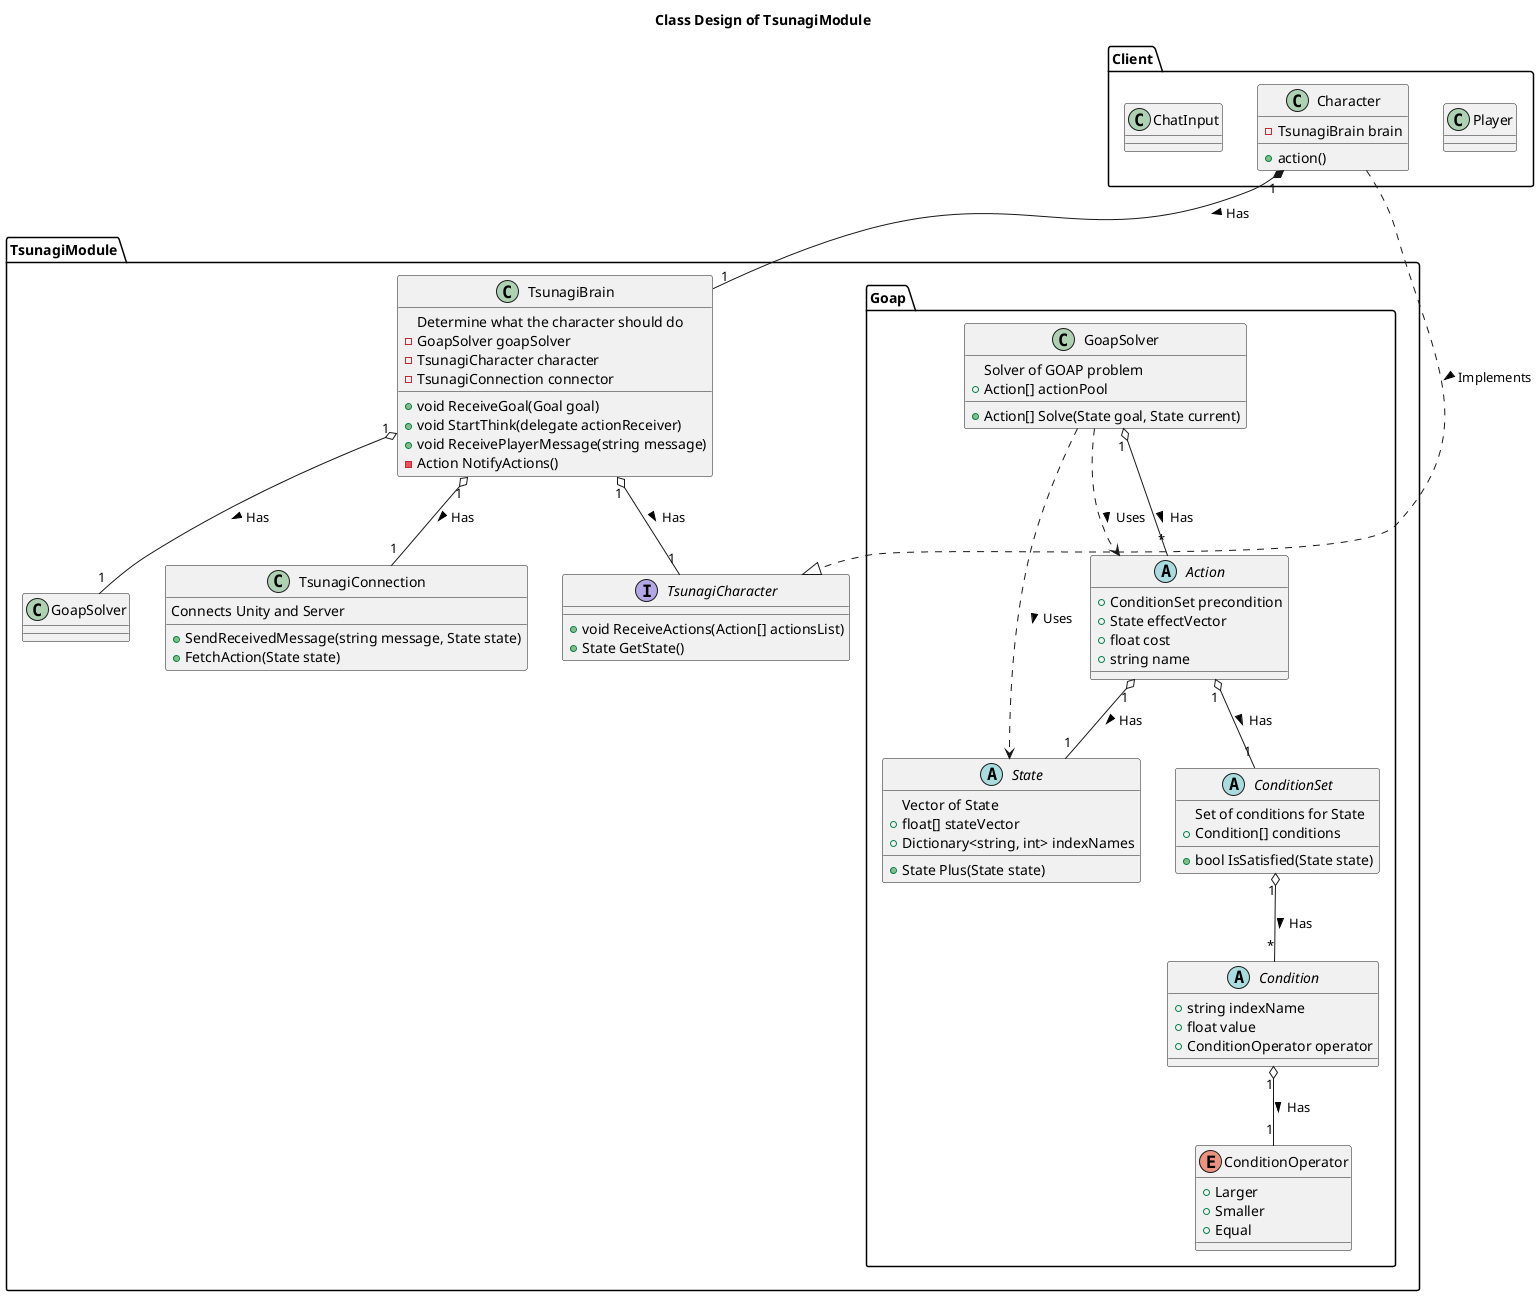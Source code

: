 @startuml
title Class Design of TsunagiModule

package TsunagiModule {
  class TsunagiBrain {
    Determine what the character should do
    +void ReceiveGoal(Goal goal)
    +void StartThink(delegate actionReceiver)
    +void ReceivePlayerMessage(string message)
    -Action NotifyActions()
    -GoapSolver goapSolver
    -TsunagiCharacter character
    -TsunagiConnection connector
  }
  TsunagiBrain "1" o-- "1" GoapSolver : Has >
  TsunagiBrain "1" o-- "1" TsunagiConnection : Has >
  TsunagiBrain "1" o-- "1" TsunagiCharacter : Has >
  
  class TsunagiConnection {
    Connects Unity and Server
    +SendReceivedMessage(string message, State state)
    +FetchAction(State state)
  }

  interface TsunagiCharacter {
    +void ReceiveActions(Action[] actionsList)
    +State GetState()
  }

  package Goap{
    class GoapSolver {
      Solver of GOAP problem
      +Action[] Solve(State goal, State current)
      +Action[] actionPool
    }
    GoapSolver ..> State : Uses >
    GoapSolver ..> Action : Uses >
    GoapSolver "1" o-- "*" Action : Has >

    abstract State{
      Vector of State
      +State Plus(State state)
      +float[] stateVector
      +Dictionary<string, int> indexNames
    }

    abstract Action {
      +ConditionSet precondition
      +State effectVector
      +float cost
      +string name
    }
    Action "1" o-- "1" State : Has >
    Action "1" o-- "1" ConditionSet : Has >

    abstract ConditionSet{
      Set of conditions for State
      +bool IsSatisfied(State state)
      +Condition[] conditions
    }
    ConditionSet "1" o-- "*" Condition : Has >

    abstract Condition{
      +string indexName
      +float value
      +ConditionOperator operator
    }
    Condition "1" o-- "1" ConditionOperator : Has >

    enum ConditionOperator {
      +Larger
      +Smaller
      +Equal
    }
  }
}

package Client{
  class Player {
  }

  class Character {
    +action()
    -TsunagiBrain brain
  }
  Character ..|> TsunagiCharacter : Implements >
  Character "1" *-- "1" TsunagiBrain : Has >

  class ChatInput {

  }
}

@enduml